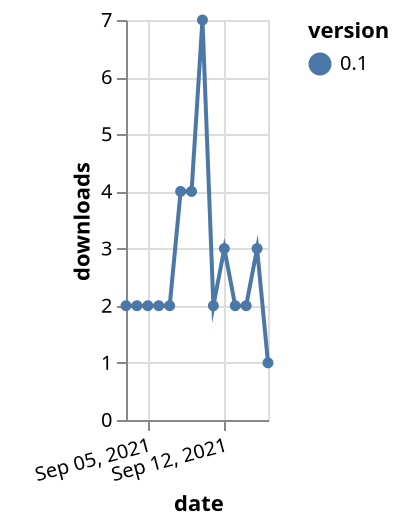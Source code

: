 {"$schema": "https://vega.github.io/schema/vega-lite/v5.json", "description": "A simple bar chart with embedded data.", "data": {"values": [{"date": "2021-09-03", "total": 461, "delta": 2, "version": "0.1"}, {"date": "2021-09-04", "total": 463, "delta": 2, "version": "0.1"}, {"date": "2021-09-05", "total": 465, "delta": 2, "version": "0.1"}, {"date": "2021-09-06", "total": 467, "delta": 2, "version": "0.1"}, {"date": "2021-09-07", "total": 469, "delta": 2, "version": "0.1"}, {"date": "2021-09-08", "total": 473, "delta": 4, "version": "0.1"}, {"date": "2021-09-09", "total": 477, "delta": 4, "version": "0.1"}, {"date": "2021-09-10", "total": 484, "delta": 7, "version": "0.1"}, {"date": "2021-09-11", "total": 486, "delta": 2, "version": "0.1"}, {"date": "2021-09-12", "total": 489, "delta": 3, "version": "0.1"}, {"date": "2021-09-13", "total": 491, "delta": 2, "version": "0.1"}, {"date": "2021-09-14", "total": 493, "delta": 2, "version": "0.1"}, {"date": "2021-09-15", "total": 496, "delta": 3, "version": "0.1"}, {"date": "2021-09-16", "total": 497, "delta": 1, "version": "0.1"}]}, "width": "container", "mark": {"type": "line", "point": {"filled": true}}, "encoding": {"x": {"field": "date", "type": "temporal", "timeUnit": "yearmonthdate", "title": "date", "axis": {"labelAngle": -15}}, "y": {"field": "delta", "type": "quantitative", "title": "downloads"}, "color": {"field": "version", "type": "nominal"}, "tooltip": {"field": "delta"}}}